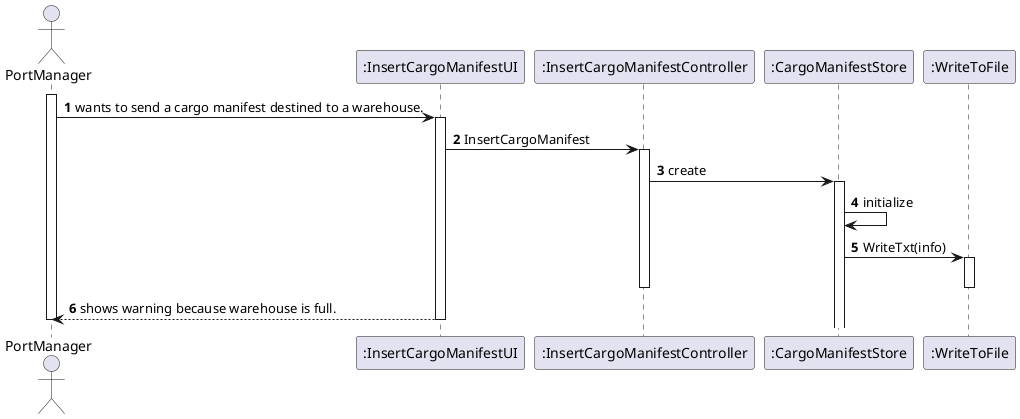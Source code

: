 @startuml
'https://plantuml.com/sequence-diagram

autonumber

actor "PortManager" as PM

participant ":InsertCargoManifestUI" as SAUI
participant ":InsertCargoManifestController" as SAC
participant ":CargoManifestStore" as US
participant ":WriteToFile" as WT



activate PM

PM -> SAUI:  wants to send a cargo manifest destined to a warehouse.

activate SAUI
SAUI -> SAC: InsertCargoManifest
activate SAC

SAC -> US: create
activate US


US -> US:initialize
US -> WT: WriteTxt(info)
activate WT
deactivate WT


deactivate SAC
SAUI --> PM: shows warning because warehouse is full.

deactivate SAUI
deactivate PM
@enduml